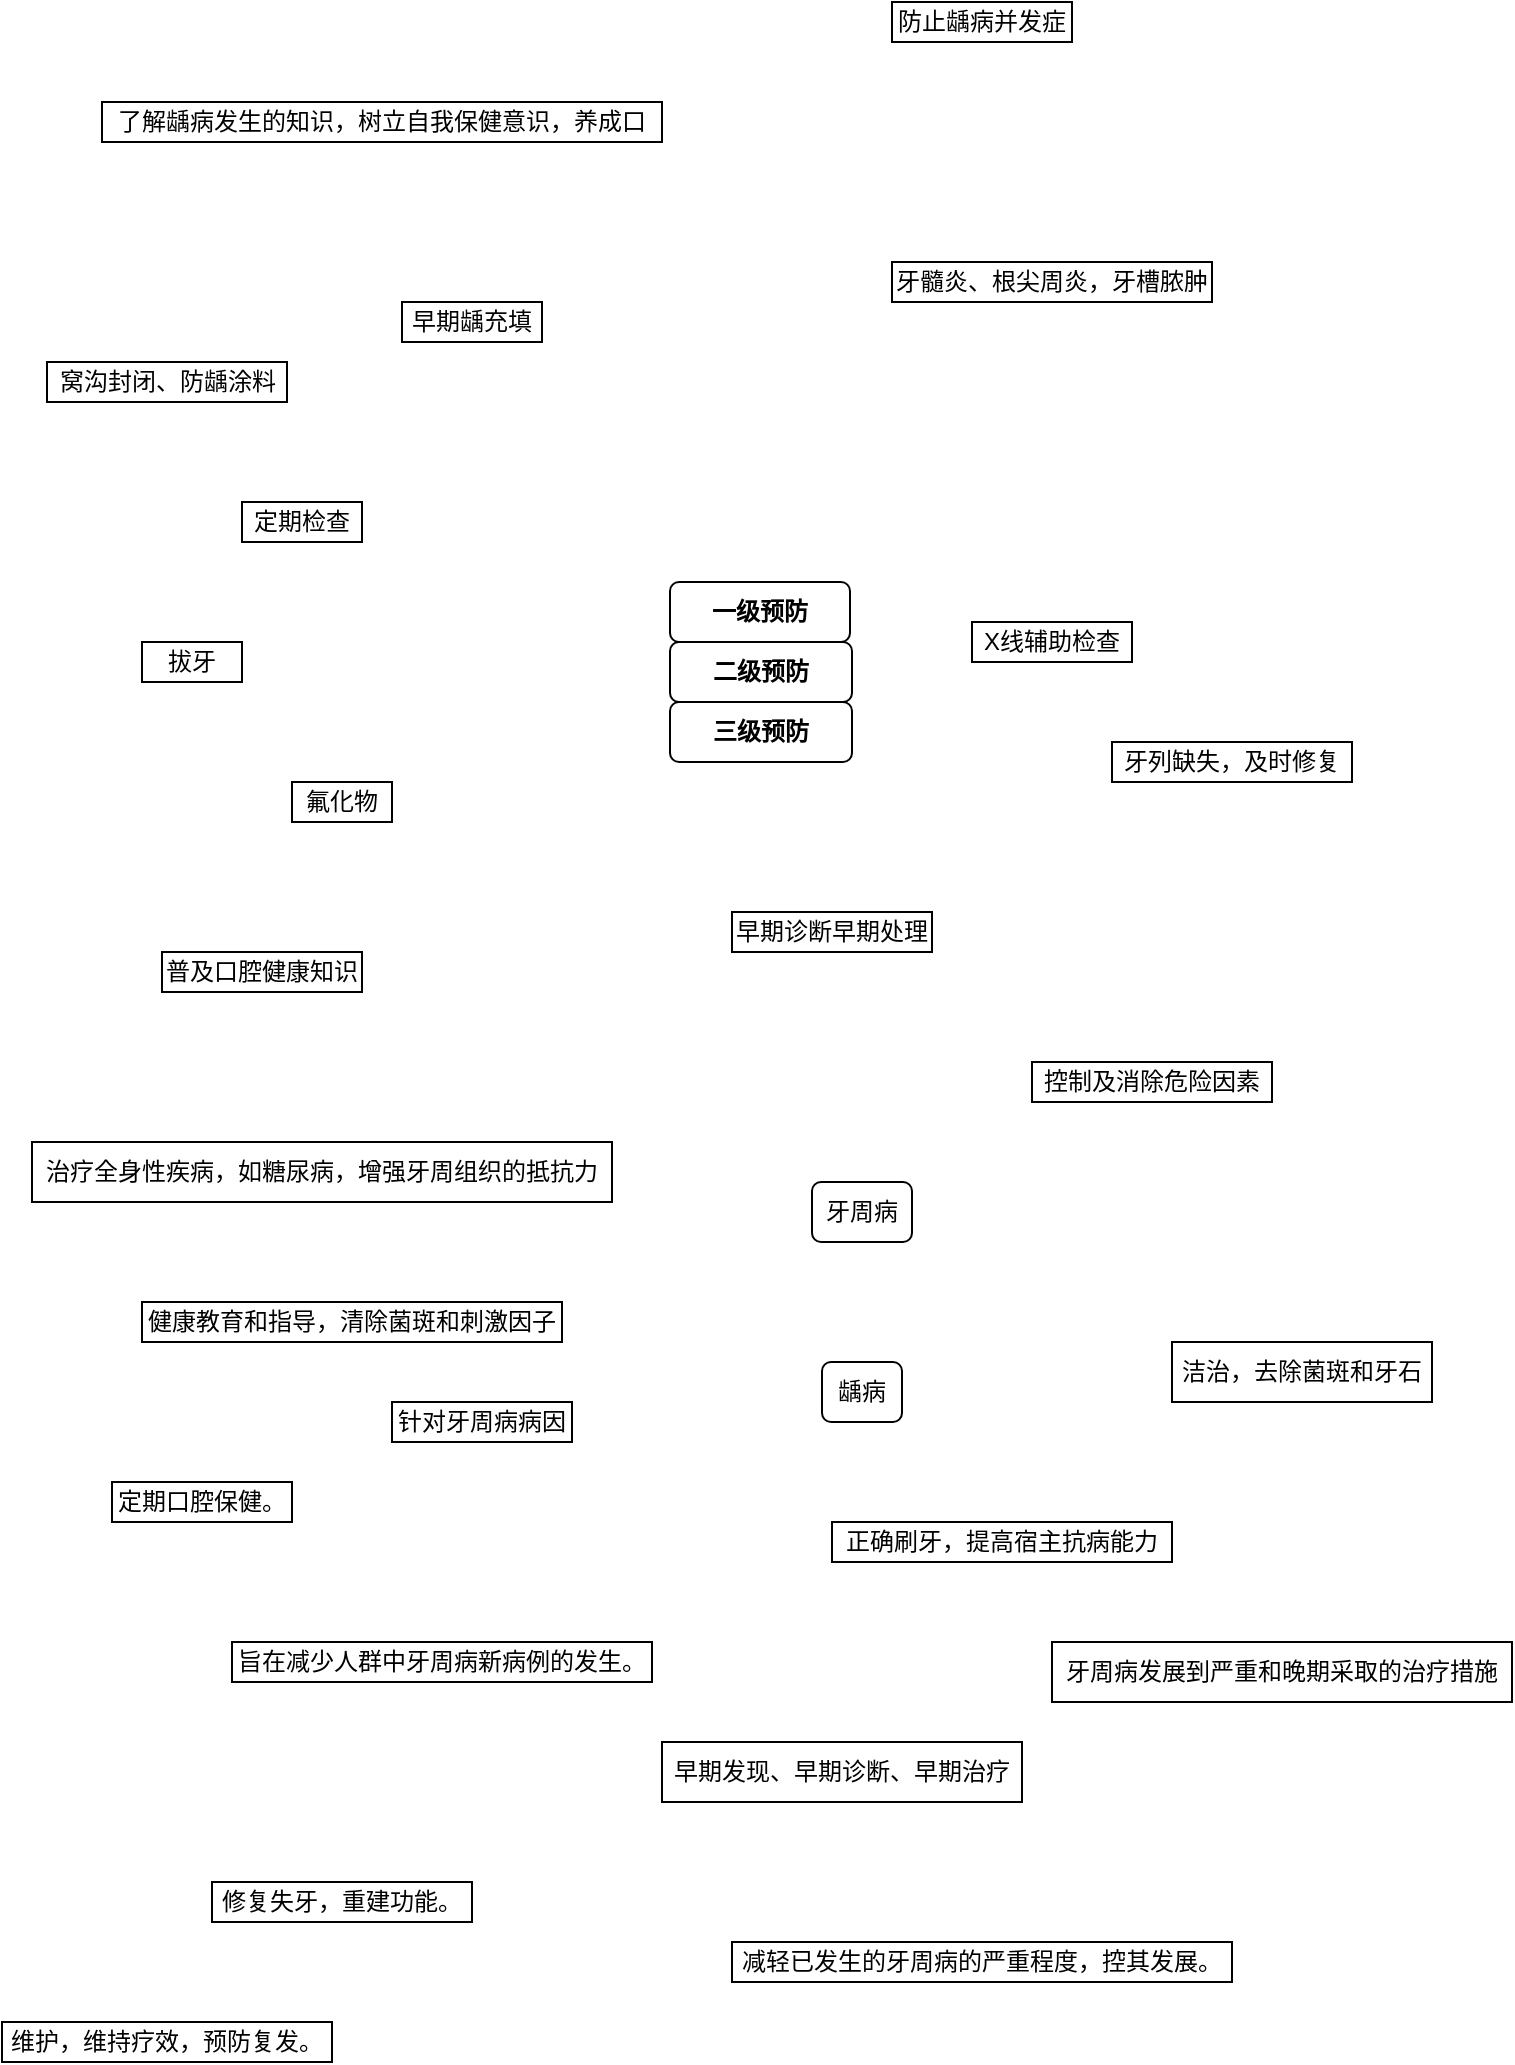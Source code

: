 <mxfile version="23.1.5" type="github">
  <diagram name="第 1 页" id="mEeOOFpHyjPsQEGlPZtG">
    <mxGraphModel dx="1166" dy="676" grid="1" gridSize="10" guides="1" tooltips="1" connect="1" arrows="1" fold="1" page="1" pageScale="1" pageWidth="827" pageHeight="1169" math="0" shadow="0">
      <root>
        <mxCell id="0" />
        <mxCell id="1" parent="0" />
        <mxCell id="8aP-ZItPVS8c_n0urAvp-1" value="&lt;b&gt;一级预防&lt;/b&gt;" style="rounded=1;whiteSpace=wrap;html=1;" vertex="1" parent="1">
          <mxGeometry x="369" y="380" width="90" height="30" as="geometry" />
        </mxCell>
        <mxCell id="8aP-ZItPVS8c_n0urAvp-2" value="&lt;b&gt;二级预防&lt;/b&gt;" style="rounded=1;whiteSpace=wrap;html=1;" vertex="1" parent="1">
          <mxGeometry x="369" y="410" width="91" height="30" as="geometry" />
        </mxCell>
        <mxCell id="8aP-ZItPVS8c_n0urAvp-3" value="&lt;b&gt;三级预防&lt;/b&gt;" style="rounded=1;whiteSpace=wrap;html=1;" vertex="1" parent="1">
          <mxGeometry x="369" y="440" width="91" height="30" as="geometry" />
        </mxCell>
        <mxCell id="8aP-ZItPVS8c_n0urAvp-4" value="防止龋病并发症" style="rounded=0;whiteSpace=wrap;html=1;" vertex="1" parent="1">
          <mxGeometry x="480" y="90" width="90" height="20" as="geometry" />
        </mxCell>
        <mxCell id="8aP-ZItPVS8c_n0urAvp-5" value="了解龋病发生的知识，树立自我保健意识，养成口" style="rounded=0;whiteSpace=wrap;html=1;" vertex="1" parent="1">
          <mxGeometry x="85" y="140" width="280" height="20" as="geometry" />
        </mxCell>
        <mxCell id="8aP-ZItPVS8c_n0urAvp-6" value="牙髓炎、根尖周炎，牙槽脓肿" style="rounded=0;whiteSpace=wrap;html=1;" vertex="1" parent="1">
          <mxGeometry x="480" y="220" width="160" height="20" as="geometry" />
        </mxCell>
        <mxCell id="8aP-ZItPVS8c_n0urAvp-7" value="早期龋充填" style="rounded=0;whiteSpace=wrap;html=1;" vertex="1" parent="1">
          <mxGeometry x="235" y="240" width="70" height="20" as="geometry" />
        </mxCell>
        <mxCell id="8aP-ZItPVS8c_n0urAvp-8" value="&lt;div style=&quot;&quot;&gt;&lt;span style=&quot;background-color: initial;&quot;&gt;窝沟封闭、防龋涂料&lt;/span&gt;&lt;/div&gt;" style="rounded=0;whiteSpace=wrap;html=1;align=center;" vertex="1" parent="1">
          <mxGeometry x="57.5" y="270" width="120" height="20" as="geometry" />
        </mxCell>
        <mxCell id="8aP-ZItPVS8c_n0urAvp-9" value="拔牙" style="rounded=0;whiteSpace=wrap;html=1;" vertex="1" parent="1">
          <mxGeometry x="105" y="410" width="50" height="20" as="geometry" />
        </mxCell>
        <mxCell id="8aP-ZItPVS8c_n0urAvp-10" value="氟化物" style="rounded=0;whiteSpace=wrap;html=1;" vertex="1" parent="1">
          <mxGeometry x="180" y="480" width="50" height="20" as="geometry" />
        </mxCell>
        <mxCell id="8aP-ZItPVS8c_n0urAvp-11" value="牙列缺失，及时修复" style="rounded=0;whiteSpace=wrap;html=1;" vertex="1" parent="1">
          <mxGeometry x="590" y="460" width="120" height="20" as="geometry" />
        </mxCell>
        <mxCell id="8aP-ZItPVS8c_n0urAvp-12" value="早期诊断早期处理" style="rounded=0;whiteSpace=wrap;html=1;" vertex="1" parent="1">
          <mxGeometry x="400" y="545" width="100" height="20" as="geometry" />
        </mxCell>
        <mxCell id="8aP-ZItPVS8c_n0urAvp-13" value="定期检查" style="rounded=0;whiteSpace=wrap;html=1;" vertex="1" parent="1">
          <mxGeometry x="155" y="340" width="60" height="20" as="geometry" />
        </mxCell>
        <mxCell id="8aP-ZItPVS8c_n0urAvp-14" value="X线辅助检查" style="rounded=0;whiteSpace=wrap;html=1;" vertex="1" parent="1">
          <mxGeometry x="520" y="400" width="80" height="20" as="geometry" />
        </mxCell>
        <mxCell id="8aP-ZItPVS8c_n0urAvp-15" value="普及口腔健康知识" style="rounded=0;whiteSpace=wrap;html=1;" vertex="1" parent="1">
          <mxGeometry x="115" y="565" width="100" height="20" as="geometry" />
        </mxCell>
        <mxCell id="8aP-ZItPVS8c_n0urAvp-16" value="控制及消除危险因素" style="rounded=0;whiteSpace=wrap;html=1;" vertex="1" parent="1">
          <mxGeometry x="550" y="620" width="120" height="20" as="geometry" />
        </mxCell>
        <mxCell id="8aP-ZItPVS8c_n0urAvp-17" value="旨在减少人群中牙周病新病例的发生。" style="rounded=0;whiteSpace=wrap;html=1;" vertex="1" parent="1">
          <mxGeometry x="150" y="910" width="210" height="20" as="geometry" />
        </mxCell>
        <mxCell id="8aP-ZItPVS8c_n0urAvp-18" value="修复失牙，重建功能。" style="rounded=0;whiteSpace=wrap;html=1;" vertex="1" parent="1">
          <mxGeometry x="140" y="1030" width="130" height="20" as="geometry" />
        </mxCell>
        <mxCell id="8aP-ZItPVS8c_n0urAvp-19" value="健康教育和指导，清除菌斑和刺激因子" style="rounded=0;whiteSpace=wrap;html=1;" vertex="1" parent="1">
          <mxGeometry x="105" y="740" width="210" height="20" as="geometry" />
        </mxCell>
        <mxCell id="8aP-ZItPVS8c_n0urAvp-20" value="正确刷牙，提高宿主抗病能力" style="rounded=0;whiteSpace=wrap;html=1;" vertex="1" parent="1">
          <mxGeometry x="450" y="850" width="170" height="20" as="geometry" />
        </mxCell>
        <mxCell id="8aP-ZItPVS8c_n0urAvp-21" value="定期口腔保健。" style="rounded=0;whiteSpace=wrap;html=1;" vertex="1" parent="1">
          <mxGeometry x="90" y="830" width="90" height="20" as="geometry" />
        </mxCell>
        <mxCell id="8aP-ZItPVS8c_n0urAvp-22" value="早期发现、早期诊断、早期治疗" style="rounded=0;whiteSpace=wrap;html=1;" vertex="1" parent="1">
          <mxGeometry x="365" y="960" width="180" height="30" as="geometry" />
        </mxCell>
        <mxCell id="8aP-ZItPVS8c_n0urAvp-23" value="减轻已发生的牙周病的严重程度，控其发展。" style="rounded=0;whiteSpace=wrap;html=1;" vertex="1" parent="1">
          <mxGeometry x="400" y="1060" width="250" height="20" as="geometry" />
        </mxCell>
        <mxCell id="8aP-ZItPVS8c_n0urAvp-24" value="龋病" style="rounded=1;whiteSpace=wrap;html=1;" vertex="1" parent="1">
          <mxGeometry x="445" y="770" width="40" height="30" as="geometry" />
        </mxCell>
        <mxCell id="8aP-ZItPVS8c_n0urAvp-25" value="牙周病" style="rounded=1;whiteSpace=wrap;html=1;" vertex="1" parent="1">
          <mxGeometry x="440" y="680" width="50" height="30" as="geometry" />
        </mxCell>
        <mxCell id="8aP-ZItPVS8c_n0urAvp-26" value="洁治，去除菌斑和牙石" style="rounded=0;whiteSpace=wrap;html=1;" vertex="1" parent="1">
          <mxGeometry x="620" y="760" width="130" height="30" as="geometry" />
        </mxCell>
        <mxCell id="8aP-ZItPVS8c_n0urAvp-27" value="牙周病发展到严重和晚期采取的治疗措施" style="rounded=0;whiteSpace=wrap;html=1;" vertex="1" parent="1">
          <mxGeometry x="560" y="910" width="230" height="30" as="geometry" />
        </mxCell>
        <mxCell id="8aP-ZItPVS8c_n0urAvp-28" value="针对牙周病病因" style="rounded=0;whiteSpace=wrap;html=1;" vertex="1" parent="1">
          <mxGeometry x="230" y="790" width="90" height="20" as="geometry" />
        </mxCell>
        <mxCell id="8aP-ZItPVS8c_n0urAvp-29" value="维护，维持疗效，预防复发。" style="rounded=0;whiteSpace=wrap;html=1;" vertex="1" parent="1">
          <mxGeometry x="35" y="1100" width="165" height="20" as="geometry" />
        </mxCell>
        <mxCell id="8aP-ZItPVS8c_n0urAvp-30" value="治疗全身性疾病，如糖尿病，增强牙周组织的抵抗力" style="rounded=0;whiteSpace=wrap;html=1;" vertex="1" parent="1">
          <mxGeometry x="50" y="660" width="290" height="30" as="geometry" />
        </mxCell>
      </root>
    </mxGraphModel>
  </diagram>
</mxfile>
